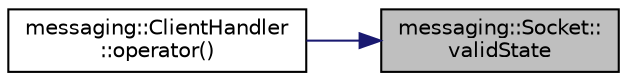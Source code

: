 digraph "messaging::Socket::validState"
{
 // LATEX_PDF_SIZE
  edge [fontname="Helvetica",fontsize="10",labelfontname="Helvetica",labelfontsize="10"];
  node [fontname="Helvetica",fontsize="10",shape=record];
  rankdir="RL";
  Node1 [label="messaging::Socket::\lvalidState",height=0.2,width=0.4,color="black", fillcolor="grey75", style="filled", fontcolor="black",tooltip=" "];
  Node1 -> Node2 [dir="back",color="midnightblue",fontsize="10",style="solid"];
  Node2 [label="messaging::ClientHandler\l::operator()",height=0.2,width=0.4,color="black", fillcolor="white", style="filled",URL="$classmessaging_1_1_client_handler.html#a5bd0e35edbf31af326419353fd391071",tooltip=" "];
}

